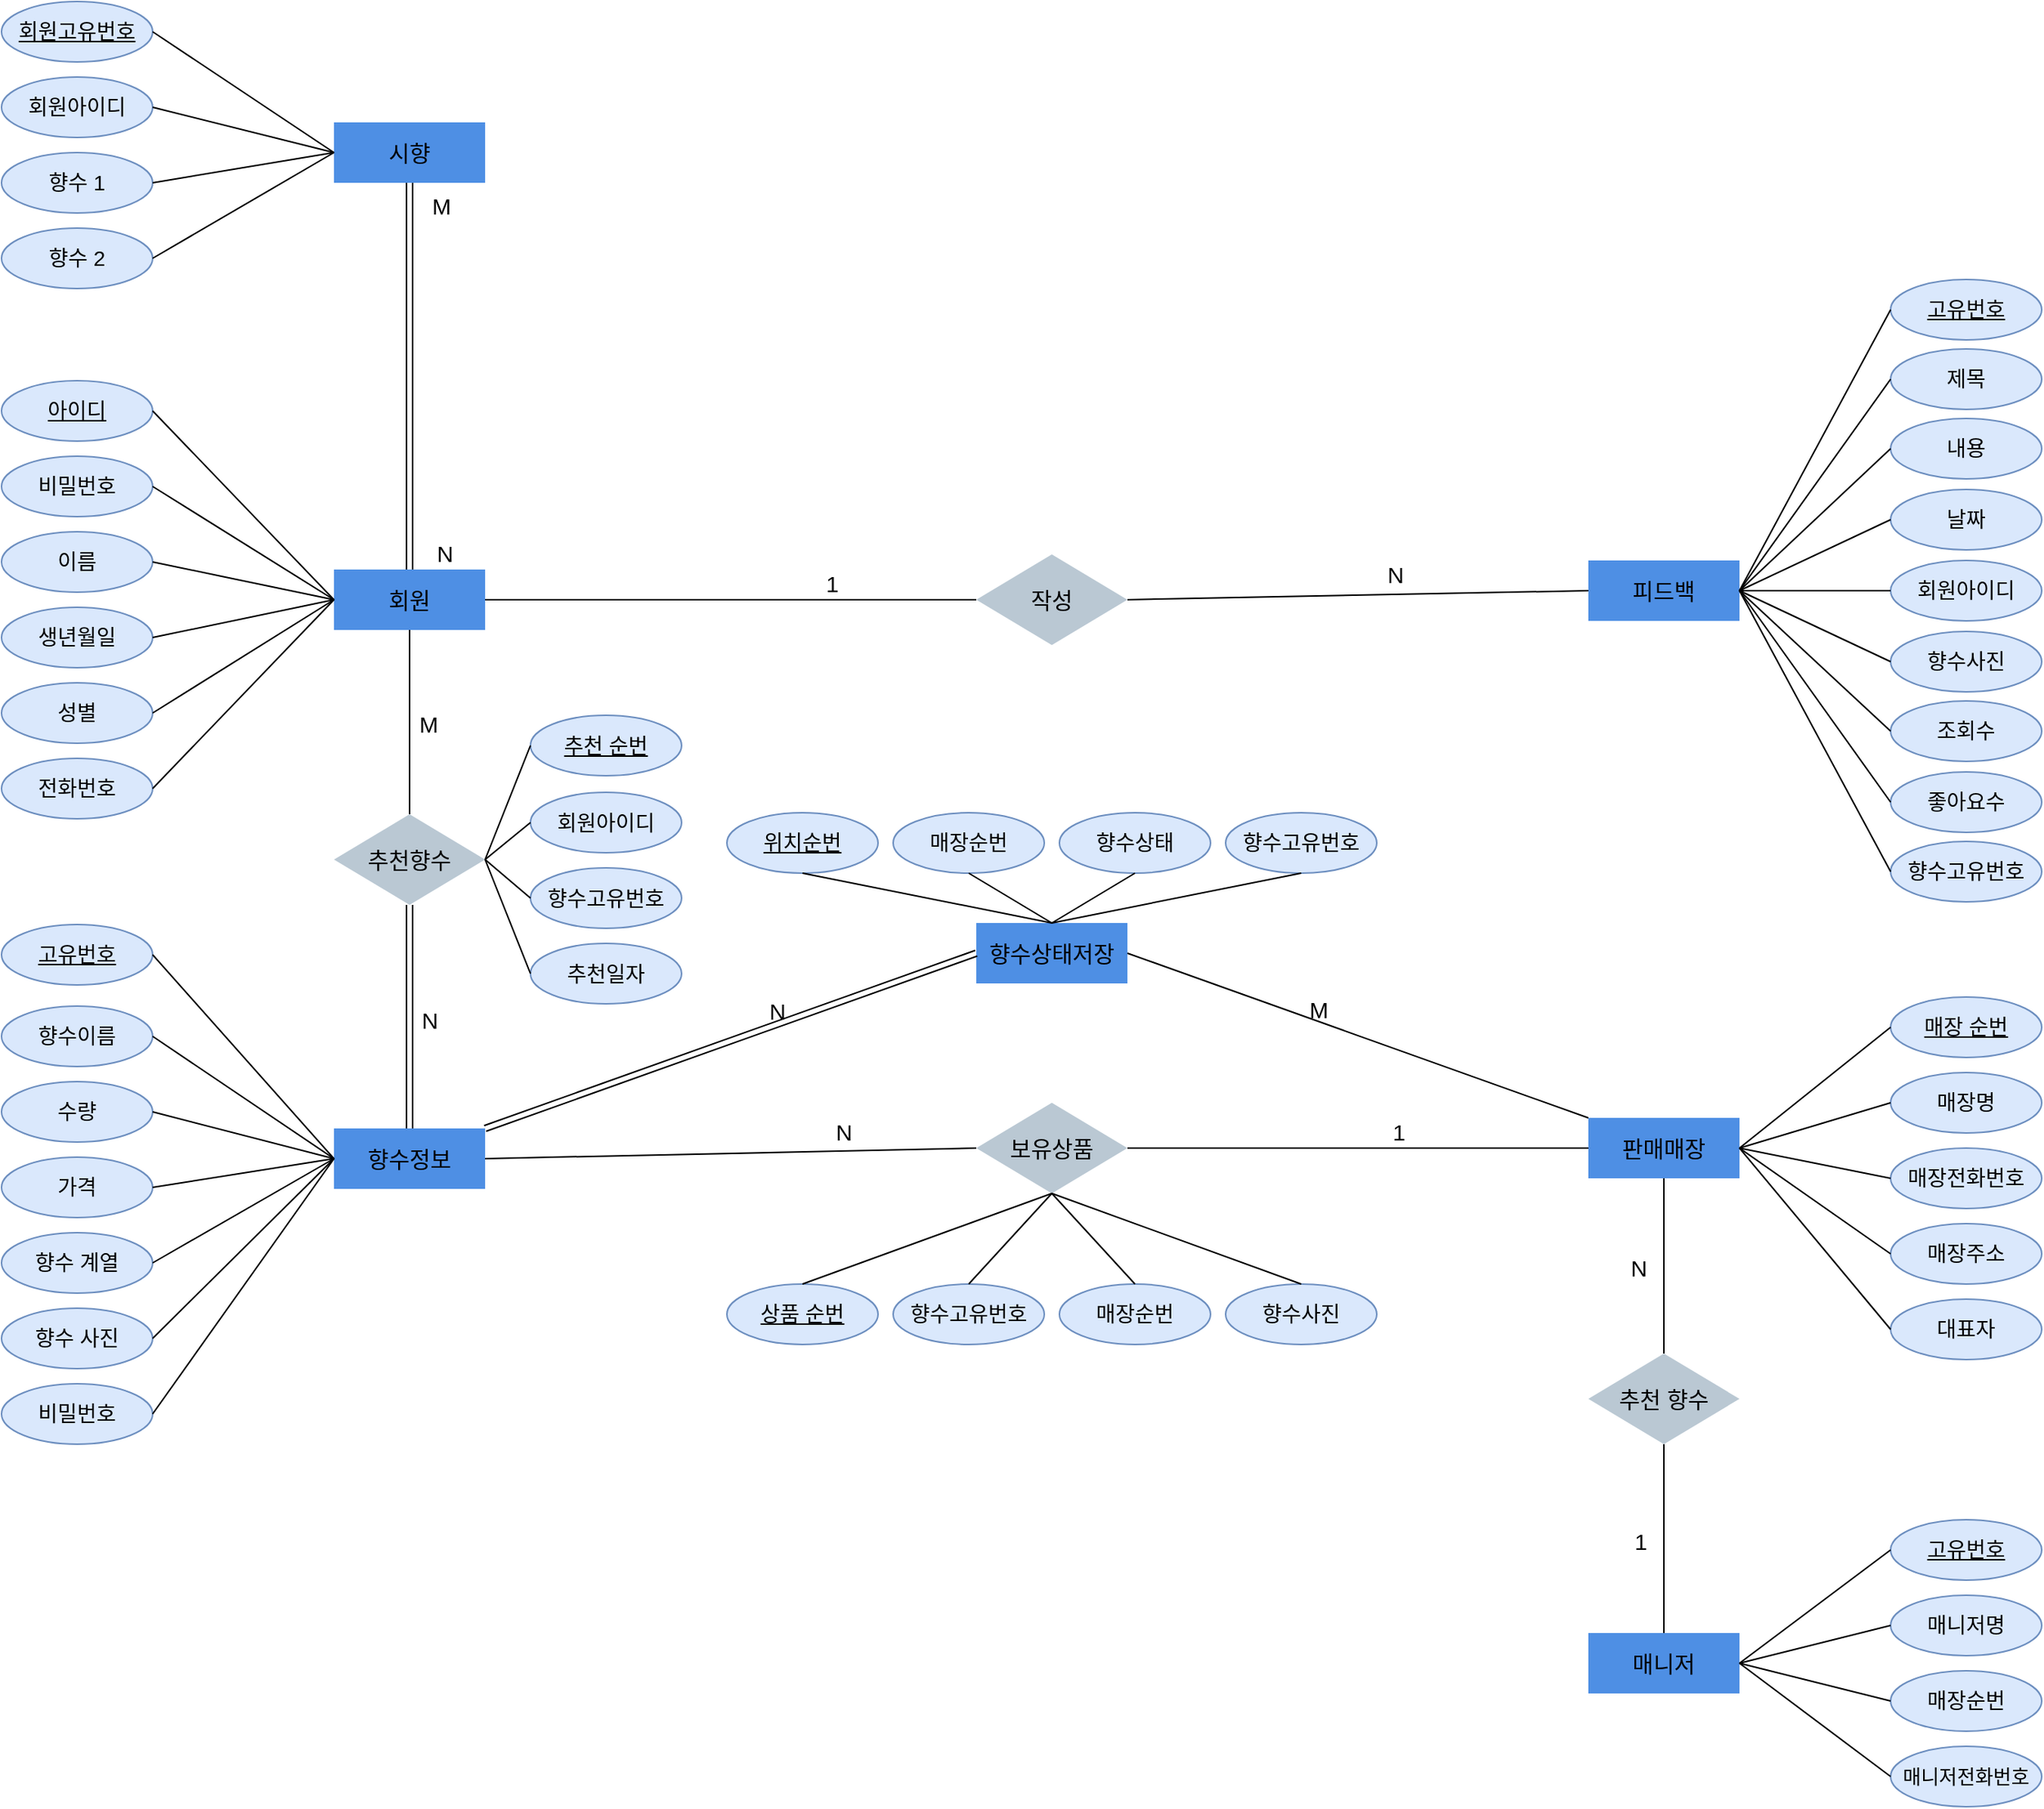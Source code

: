 <mxfile version="21.6.6" type="github">
  <diagram name="페이지-1" id="irY8QsZj3-x4BCbuFpfG">
    <mxGraphModel dx="1750" dy="890" grid="1" gridSize="10" guides="1" tooltips="1" connect="1" arrows="1" fold="1" page="1" pageScale="1" pageWidth="4681" pageHeight="3300" math="0" shadow="0">
      <root>
        <mxCell id="0" />
        <mxCell id="1" parent="0" />
        <mxCell id="p8-Uz5ln503tdnN1WDIG-1" value="아이디" style="ellipse;whiteSpace=wrap;html=1;fillColor=#dae8fc;strokeColor=#6c8ebf;fontSize=14;fontStyle=4" vertex="1" parent="1">
          <mxGeometry x="1020" y="561" width="100" height="40" as="geometry" />
        </mxCell>
        <mxCell id="p8-Uz5ln503tdnN1WDIG-2" value="작성" style="rhombus;whiteSpace=wrap;html=1;fillColor=#bac8d3;strokeColor=none;fontSize=15;" vertex="1" parent="1">
          <mxGeometry x="1665" y="676" width="100" height="60" as="geometry" />
        </mxCell>
        <mxCell id="p8-Uz5ln503tdnN1WDIG-3" value="회원" style="rounded=0;whiteSpace=wrap;html=1;fillColor=#4e8fe4;strokeColor=none;fontSize=15;" vertex="1" parent="1">
          <mxGeometry x="1240" y="686" width="100" height="40" as="geometry" />
        </mxCell>
        <mxCell id="p8-Uz5ln503tdnN1WDIG-5" value="피드백" style="rounded=0;whiteSpace=wrap;html=1;fillColor=#4e8fe4;strokeColor=none;fontSize=15;" vertex="1" parent="1">
          <mxGeometry x="2070" y="680" width="100" height="40" as="geometry" />
        </mxCell>
        <mxCell id="p8-Uz5ln503tdnN1WDIG-6" value="추천 향수" style="rhombus;whiteSpace=wrap;html=1;fillColor=#bac8d3;strokeColor=none;fontSize=15;" vertex="1" parent="1">
          <mxGeometry x="2070" y="1205" width="100" height="60" as="geometry" />
        </mxCell>
        <mxCell id="p8-Uz5ln503tdnN1WDIG-8" value="비밀번호" style="ellipse;whiteSpace=wrap;html=1;fillColor=#dae8fc;strokeColor=#6c8ebf;fontSize=14;" vertex="1" parent="1">
          <mxGeometry x="1020" y="611" width="100" height="40" as="geometry" />
        </mxCell>
        <mxCell id="p8-Uz5ln503tdnN1WDIG-9" value="이름" style="ellipse;whiteSpace=wrap;html=1;fillColor=#dae8fc;strokeColor=#6c8ebf;fontSize=14;" vertex="1" parent="1">
          <mxGeometry x="1020" y="661" width="100" height="40" as="geometry" />
        </mxCell>
        <mxCell id="p8-Uz5ln503tdnN1WDIG-10" value="생년월일" style="ellipse;whiteSpace=wrap;html=1;fillColor=#dae8fc;strokeColor=#6c8ebf;fontSize=14;" vertex="1" parent="1">
          <mxGeometry x="1020" y="711" width="100" height="40" as="geometry" />
        </mxCell>
        <mxCell id="p8-Uz5ln503tdnN1WDIG-11" value="성별" style="ellipse;whiteSpace=wrap;html=1;fillColor=#dae8fc;strokeColor=#6c8ebf;fontSize=14;" vertex="1" parent="1">
          <mxGeometry x="1020" y="761" width="100" height="40" as="geometry" />
        </mxCell>
        <mxCell id="p8-Uz5ln503tdnN1WDIG-12" value="전화번호" style="ellipse;whiteSpace=wrap;html=1;fillColor=#dae8fc;strokeColor=#6c8ebf;fontSize=14;" vertex="1" parent="1">
          <mxGeometry x="1020" y="811" width="100" height="40" as="geometry" />
        </mxCell>
        <mxCell id="p8-Uz5ln503tdnN1WDIG-13" value="" style="endArrow=none;html=1;rounded=0;entryX=1;entryY=0.5;entryDx=0;entryDy=0;exitX=0;exitY=0.5;exitDx=0;exitDy=0;" edge="1" parent="1" source="p8-Uz5ln503tdnN1WDIG-3" target="p8-Uz5ln503tdnN1WDIG-1">
          <mxGeometry width="50" height="50" relative="1" as="geometry">
            <mxPoint x="1310" y="776" as="sourcePoint" />
            <mxPoint x="1360" y="726" as="targetPoint" />
          </mxGeometry>
        </mxCell>
        <mxCell id="p8-Uz5ln503tdnN1WDIG-14" value="" style="endArrow=none;html=1;rounded=0;entryX=1;entryY=0.5;entryDx=0;entryDy=0;exitX=0;exitY=0.5;exitDx=0;exitDy=0;" edge="1" parent="1" source="p8-Uz5ln503tdnN1WDIG-3" target="p8-Uz5ln503tdnN1WDIG-8">
          <mxGeometry width="50" height="50" relative="1" as="geometry">
            <mxPoint x="1220" y="716" as="sourcePoint" />
            <mxPoint x="1140" y="636" as="targetPoint" />
          </mxGeometry>
        </mxCell>
        <mxCell id="p8-Uz5ln503tdnN1WDIG-15" value="" style="endArrow=none;html=1;rounded=0;entryX=1;entryY=0.5;entryDx=0;entryDy=0;exitX=0;exitY=0.5;exitDx=0;exitDy=0;" edge="1" parent="1" source="p8-Uz5ln503tdnN1WDIG-3" target="p8-Uz5ln503tdnN1WDIG-9">
          <mxGeometry width="50" height="50" relative="1" as="geometry">
            <mxPoint x="1260" y="726" as="sourcePoint" />
            <mxPoint x="1150" y="646" as="targetPoint" />
          </mxGeometry>
        </mxCell>
        <mxCell id="p8-Uz5ln503tdnN1WDIG-16" value="" style="endArrow=none;html=1;rounded=0;entryX=1;entryY=0.5;entryDx=0;entryDy=0;exitX=0;exitY=0.5;exitDx=0;exitDy=0;" edge="1" parent="1" source="p8-Uz5ln503tdnN1WDIG-3" target="p8-Uz5ln503tdnN1WDIG-10">
          <mxGeometry width="50" height="50" relative="1" as="geometry">
            <mxPoint x="1270" y="736" as="sourcePoint" />
            <mxPoint x="1160" y="656" as="targetPoint" />
          </mxGeometry>
        </mxCell>
        <mxCell id="p8-Uz5ln503tdnN1WDIG-17" value="" style="endArrow=none;html=1;rounded=0;entryX=1;entryY=0.5;entryDx=0;entryDy=0;exitX=0;exitY=0.5;exitDx=0;exitDy=0;" edge="1" parent="1" source="p8-Uz5ln503tdnN1WDIG-3" target="p8-Uz5ln503tdnN1WDIG-11">
          <mxGeometry width="50" height="50" relative="1" as="geometry">
            <mxPoint x="1280" y="746" as="sourcePoint" />
            <mxPoint x="1170" y="666" as="targetPoint" />
          </mxGeometry>
        </mxCell>
        <mxCell id="p8-Uz5ln503tdnN1WDIG-18" value="" style="endArrow=none;html=1;rounded=0;entryX=1;entryY=0.5;entryDx=0;entryDy=0;exitX=0;exitY=0.5;exitDx=0;exitDy=0;" edge="1" parent="1" source="p8-Uz5ln503tdnN1WDIG-3" target="p8-Uz5ln503tdnN1WDIG-12">
          <mxGeometry width="50" height="50" relative="1" as="geometry">
            <mxPoint x="1290" y="756" as="sourcePoint" />
            <mxPoint x="1180" y="676" as="targetPoint" />
          </mxGeometry>
        </mxCell>
        <mxCell id="p8-Uz5ln503tdnN1WDIG-19" value="고유번호" style="ellipse;whiteSpace=wrap;html=1;fillColor=#dae8fc;strokeColor=#6c8ebf;fontSize=14;fontStyle=4" vertex="1" parent="1">
          <mxGeometry x="2270" y="494" width="100" height="40" as="geometry" />
        </mxCell>
        <mxCell id="p8-Uz5ln503tdnN1WDIG-20" value="제목" style="ellipse;whiteSpace=wrap;html=1;fillColor=#dae8fc;strokeColor=#6c8ebf;fontSize=14;" vertex="1" parent="1">
          <mxGeometry x="2270" y="540" width="100" height="40" as="geometry" />
        </mxCell>
        <mxCell id="p8-Uz5ln503tdnN1WDIG-22" value="내용" style="ellipse;whiteSpace=wrap;html=1;fillColor=#dae8fc;strokeColor=#6c8ebf;fontSize=14;" vertex="1" parent="1">
          <mxGeometry x="2270" y="586" width="100" height="40" as="geometry" />
        </mxCell>
        <mxCell id="p8-Uz5ln503tdnN1WDIG-23" value="날짜" style="ellipse;whiteSpace=wrap;html=1;fillColor=#dae8fc;strokeColor=#6c8ebf;fontSize=14;" vertex="1" parent="1">
          <mxGeometry x="2270" y="633" width="100" height="40" as="geometry" />
        </mxCell>
        <mxCell id="p8-Uz5ln503tdnN1WDIG-24" value="회원아이디" style="ellipse;whiteSpace=wrap;html=1;fillColor=#dae8fc;strokeColor=#6c8ebf;fontSize=14;" vertex="1" parent="1">
          <mxGeometry x="2270" y="680" width="100" height="40" as="geometry" />
        </mxCell>
        <mxCell id="p8-Uz5ln503tdnN1WDIG-25" value="향수사진" style="ellipse;whiteSpace=wrap;html=1;fillColor=#dae8fc;strokeColor=#6c8ebf;fontSize=14;" vertex="1" parent="1">
          <mxGeometry x="2270" y="727" width="100" height="40" as="geometry" />
        </mxCell>
        <mxCell id="p8-Uz5ln503tdnN1WDIG-26" value="조회수" style="ellipse;whiteSpace=wrap;html=1;fillColor=#dae8fc;strokeColor=#6c8ebf;fontSize=14;" vertex="1" parent="1">
          <mxGeometry x="2270" y="773" width="100" height="40" as="geometry" />
        </mxCell>
        <mxCell id="p8-Uz5ln503tdnN1WDIG-27" value="좋아요수" style="ellipse;whiteSpace=wrap;html=1;fillColor=#dae8fc;strokeColor=#6c8ebf;fontSize=14;" vertex="1" parent="1">
          <mxGeometry x="2270" y="820" width="100" height="40" as="geometry" />
        </mxCell>
        <mxCell id="p8-Uz5ln503tdnN1WDIG-28" value="향수고유번호" style="ellipse;whiteSpace=wrap;html=1;fillColor=#dae8fc;strokeColor=#6c8ebf;fontSize=14;" vertex="1" parent="1">
          <mxGeometry x="2270" y="866" width="100" height="40" as="geometry" />
        </mxCell>
        <mxCell id="p8-Uz5ln503tdnN1WDIG-29" value="" style="endArrow=none;html=1;rounded=0;entryX=0;entryY=0.5;entryDx=0;entryDy=0;exitX=1;exitY=0.5;exitDx=0;exitDy=0;" edge="1" parent="1" source="p8-Uz5ln503tdnN1WDIG-5" target="p8-Uz5ln503tdnN1WDIG-19">
          <mxGeometry width="50" height="50" relative="1" as="geometry">
            <mxPoint x="2170" y="611" as="sourcePoint" />
            <mxPoint x="2220" y="561" as="targetPoint" />
          </mxGeometry>
        </mxCell>
        <mxCell id="p8-Uz5ln503tdnN1WDIG-30" value="" style="endArrow=none;html=1;rounded=0;entryX=0;entryY=0.5;entryDx=0;entryDy=0;exitX=1;exitY=0.5;exitDx=0;exitDy=0;" edge="1" parent="1" source="p8-Uz5ln503tdnN1WDIG-5" target="p8-Uz5ln503tdnN1WDIG-20">
          <mxGeometry width="50" height="50" relative="1" as="geometry">
            <mxPoint x="2180" y="710" as="sourcePoint" />
            <mxPoint x="2280" y="549" as="targetPoint" />
          </mxGeometry>
        </mxCell>
        <mxCell id="p8-Uz5ln503tdnN1WDIG-31" value="" style="endArrow=none;html=1;rounded=0;entryX=0;entryY=0.5;entryDx=0;entryDy=0;exitX=1;exitY=0.5;exitDx=0;exitDy=0;" edge="1" parent="1" source="p8-Uz5ln503tdnN1WDIG-5" target="p8-Uz5ln503tdnN1WDIG-22">
          <mxGeometry width="50" height="50" relative="1" as="geometry">
            <mxPoint x="2190" y="720" as="sourcePoint" />
            <mxPoint x="2290" y="559" as="targetPoint" />
          </mxGeometry>
        </mxCell>
        <mxCell id="p8-Uz5ln503tdnN1WDIG-32" value="" style="endArrow=none;html=1;rounded=0;entryX=0;entryY=0.5;entryDx=0;entryDy=0;exitX=1;exitY=0.5;exitDx=0;exitDy=0;" edge="1" parent="1" source="p8-Uz5ln503tdnN1WDIG-5" target="p8-Uz5ln503tdnN1WDIG-23">
          <mxGeometry width="50" height="50" relative="1" as="geometry">
            <mxPoint x="2200" y="730" as="sourcePoint" />
            <mxPoint x="2300" y="569" as="targetPoint" />
          </mxGeometry>
        </mxCell>
        <mxCell id="p8-Uz5ln503tdnN1WDIG-33" value="" style="endArrow=none;html=1;rounded=0;entryX=0;entryY=0.5;entryDx=0;entryDy=0;exitX=1;exitY=0.5;exitDx=0;exitDy=0;" edge="1" parent="1" source="p8-Uz5ln503tdnN1WDIG-5" target="p8-Uz5ln503tdnN1WDIG-24">
          <mxGeometry width="50" height="50" relative="1" as="geometry">
            <mxPoint x="2190" y="740" as="sourcePoint" />
            <mxPoint x="2310" y="579" as="targetPoint" />
          </mxGeometry>
        </mxCell>
        <mxCell id="p8-Uz5ln503tdnN1WDIG-34" value="" style="endArrow=none;html=1;rounded=0;entryX=0;entryY=0.5;entryDx=0;entryDy=0;exitX=1;exitY=0.5;exitDx=0;exitDy=0;" edge="1" parent="1" source="p8-Uz5ln503tdnN1WDIG-5" target="p8-Uz5ln503tdnN1WDIG-25">
          <mxGeometry width="50" height="50" relative="1" as="geometry">
            <mxPoint x="2180" y="710" as="sourcePoint" />
            <mxPoint x="2280" y="735" as="targetPoint" />
          </mxGeometry>
        </mxCell>
        <mxCell id="p8-Uz5ln503tdnN1WDIG-35" value="" style="endArrow=none;html=1;rounded=0;entryX=0;entryY=0.5;entryDx=0;entryDy=0;exitX=1;exitY=0.5;exitDx=0;exitDy=0;" edge="1" parent="1" source="p8-Uz5ln503tdnN1WDIG-5" target="p8-Uz5ln503tdnN1WDIG-26">
          <mxGeometry width="50" height="50" relative="1" as="geometry">
            <mxPoint x="2190" y="720" as="sourcePoint" />
            <mxPoint x="2290" y="745" as="targetPoint" />
          </mxGeometry>
        </mxCell>
        <mxCell id="p8-Uz5ln503tdnN1WDIG-36" value="" style="endArrow=none;html=1;rounded=0;entryX=0;entryY=0.5;entryDx=0;entryDy=0;exitX=1;exitY=0.5;exitDx=0;exitDy=0;" edge="1" parent="1" source="p8-Uz5ln503tdnN1WDIG-5" target="p8-Uz5ln503tdnN1WDIG-27">
          <mxGeometry width="50" height="50" relative="1" as="geometry">
            <mxPoint x="2180" y="810" as="sourcePoint" />
            <mxPoint x="2300" y="755" as="targetPoint" />
          </mxGeometry>
        </mxCell>
        <mxCell id="p8-Uz5ln503tdnN1WDIG-37" value="" style="endArrow=none;html=1;rounded=0;entryX=0;entryY=0.5;entryDx=0;entryDy=0;exitX=1;exitY=0.5;exitDx=0;exitDy=0;" edge="1" parent="1" source="p8-Uz5ln503tdnN1WDIG-5" target="p8-Uz5ln503tdnN1WDIG-28">
          <mxGeometry width="50" height="50" relative="1" as="geometry">
            <mxPoint x="2160" y="780" as="sourcePoint" />
            <mxPoint x="2310" y="765" as="targetPoint" />
          </mxGeometry>
        </mxCell>
        <mxCell id="p8-Uz5ln503tdnN1WDIG-38" value="판매매장" style="rounded=0;whiteSpace=wrap;html=1;fillColor=#4e8fe4;strokeColor=none;fontSize=15;" vertex="1" parent="1">
          <mxGeometry x="2070" y="1049" width="100" height="40" as="geometry" />
        </mxCell>
        <mxCell id="p8-Uz5ln503tdnN1WDIG-39" value="매장명" style="ellipse;whiteSpace=wrap;html=1;fillColor=#dae8fc;strokeColor=#6c8ebf;fontSize=14;" vertex="1" parent="1">
          <mxGeometry x="2270" y="1019" width="100" height="40" as="geometry" />
        </mxCell>
        <mxCell id="p8-Uz5ln503tdnN1WDIG-40" value="매장 순번" style="ellipse;whiteSpace=wrap;html=1;fillColor=#dae8fc;strokeColor=#6c8ebf;fontSize=14;fontStyle=4" vertex="1" parent="1">
          <mxGeometry x="2270" y="969" width="100" height="40" as="geometry" />
        </mxCell>
        <mxCell id="p8-Uz5ln503tdnN1WDIG-41" value="매장전화번호" style="ellipse;whiteSpace=wrap;html=1;fillColor=#dae8fc;strokeColor=#6c8ebf;fontSize=14;" vertex="1" parent="1">
          <mxGeometry x="2270" y="1069" width="100" height="40" as="geometry" />
        </mxCell>
        <mxCell id="p8-Uz5ln503tdnN1WDIG-42" value="매장주소" style="ellipse;whiteSpace=wrap;html=1;fillColor=#dae8fc;strokeColor=#6c8ebf;fontSize=14;" vertex="1" parent="1">
          <mxGeometry x="2270" y="1119" width="100" height="40" as="geometry" />
        </mxCell>
        <mxCell id="p8-Uz5ln503tdnN1WDIG-43" value="대표자" style="ellipse;whiteSpace=wrap;html=1;fillColor=#dae8fc;strokeColor=#6c8ebf;fontSize=14;" vertex="1" parent="1">
          <mxGeometry x="2270" y="1169" width="100" height="40" as="geometry" />
        </mxCell>
        <mxCell id="p8-Uz5ln503tdnN1WDIG-44" value="시향" style="rounded=0;whiteSpace=wrap;html=1;fillColor=#4e8fe4;strokeColor=none;fontSize=15;" vertex="1" parent="1">
          <mxGeometry x="1240" y="390" width="100" height="40" as="geometry" />
        </mxCell>
        <mxCell id="p8-Uz5ln503tdnN1WDIG-45" value="회원고유번호" style="ellipse;whiteSpace=wrap;html=1;fillColor=#dae8fc;strokeColor=#6c8ebf;fontSize=14;fontStyle=4" vertex="1" parent="1">
          <mxGeometry x="1020" y="310" width="100" height="40" as="geometry" />
        </mxCell>
        <mxCell id="p8-Uz5ln503tdnN1WDIG-46" value="회원아이디" style="ellipse;whiteSpace=wrap;html=1;fillColor=#dae8fc;strokeColor=#6c8ebf;fontSize=14;" vertex="1" parent="1">
          <mxGeometry x="1020" y="360" width="100" height="40" as="geometry" />
        </mxCell>
        <mxCell id="p8-Uz5ln503tdnN1WDIG-47" value="향수 2" style="ellipse;whiteSpace=wrap;html=1;fillColor=#dae8fc;strokeColor=#6c8ebf;fontSize=14;" vertex="1" parent="1">
          <mxGeometry x="1020" y="460" width="100" height="40" as="geometry" />
        </mxCell>
        <mxCell id="p8-Uz5ln503tdnN1WDIG-48" value="향수 1" style="ellipse;whiteSpace=wrap;html=1;fillColor=#dae8fc;strokeColor=#6c8ebf;fontSize=14;" vertex="1" parent="1">
          <mxGeometry x="1020" y="410" width="100" height="40" as="geometry" />
        </mxCell>
        <mxCell id="p8-Uz5ln503tdnN1WDIG-49" value="" style="endArrow=none;html=1;rounded=0;entryX=1;entryY=0.5;entryDx=0;entryDy=0;exitX=0;exitY=0.5;exitDx=0;exitDy=0;" edge="1" parent="1" source="p8-Uz5ln503tdnN1WDIG-44" target="p8-Uz5ln503tdnN1WDIG-45">
          <mxGeometry width="50" height="50" relative="1" as="geometry">
            <mxPoint x="1410" y="550" as="sourcePoint" />
            <mxPoint x="1460" y="500" as="targetPoint" />
          </mxGeometry>
        </mxCell>
        <mxCell id="p8-Uz5ln503tdnN1WDIG-50" value="" style="endArrow=none;html=1;rounded=0;entryX=1;entryY=0.5;entryDx=0;entryDy=0;exitX=0;exitY=0.5;exitDx=0;exitDy=0;" edge="1" parent="1" source="p8-Uz5ln503tdnN1WDIG-44" target="p8-Uz5ln503tdnN1WDIG-46">
          <mxGeometry width="50" height="50" relative="1" as="geometry">
            <mxPoint x="1250" y="420" as="sourcePoint" />
            <mxPoint x="1130" y="330" as="targetPoint" />
          </mxGeometry>
        </mxCell>
        <mxCell id="p8-Uz5ln503tdnN1WDIG-51" value="" style="endArrow=none;html=1;rounded=0;entryX=1;entryY=0.5;entryDx=0;entryDy=0;exitX=0;exitY=0.5;exitDx=0;exitDy=0;" edge="1" parent="1" source="p8-Uz5ln503tdnN1WDIG-44" target="p8-Uz5ln503tdnN1WDIG-48">
          <mxGeometry width="50" height="50" relative="1" as="geometry">
            <mxPoint x="1260" y="430" as="sourcePoint" />
            <mxPoint x="1140" y="340" as="targetPoint" />
          </mxGeometry>
        </mxCell>
        <mxCell id="p8-Uz5ln503tdnN1WDIG-52" value="" style="endArrow=none;html=1;rounded=0;exitX=0;exitY=0.5;exitDx=0;exitDy=0;entryX=1;entryY=0.5;entryDx=0;entryDy=0;" edge="1" parent="1" source="p8-Uz5ln503tdnN1WDIG-44" target="p8-Uz5ln503tdnN1WDIG-47">
          <mxGeometry width="50" height="50" relative="1" as="geometry">
            <mxPoint x="1270" y="440" as="sourcePoint" />
            <mxPoint x="1150" y="470" as="targetPoint" />
          </mxGeometry>
        </mxCell>
        <mxCell id="p8-Uz5ln503tdnN1WDIG-53" value="매니저" style="rounded=0;whiteSpace=wrap;html=1;fillColor=#4e8fe4;strokeColor=none;fontSize=15;" vertex="1" parent="1">
          <mxGeometry x="2070" y="1390" width="100" height="40" as="geometry" />
        </mxCell>
        <mxCell id="p8-Uz5ln503tdnN1WDIG-55" value="고유번호" style="ellipse;whiteSpace=wrap;html=1;fillColor=#dae8fc;strokeColor=#6c8ebf;fontSize=14;fontStyle=4" vertex="1" parent="1">
          <mxGeometry x="2270" y="1315" width="100" height="40" as="geometry" />
        </mxCell>
        <mxCell id="p8-Uz5ln503tdnN1WDIG-56" value="매니저명" style="ellipse;whiteSpace=wrap;html=1;fillColor=#dae8fc;strokeColor=#6c8ebf;fontSize=14;" vertex="1" parent="1">
          <mxGeometry x="2270" y="1365" width="100" height="40" as="geometry" />
        </mxCell>
        <mxCell id="p8-Uz5ln503tdnN1WDIG-57" value="" style="endArrow=none;html=1;rounded=0;entryX=0;entryY=0.5;entryDx=0;entryDy=0;exitX=1;exitY=0.5;exitDx=0;exitDy=0;" edge="1" parent="1" source="p8-Uz5ln503tdnN1WDIG-38" target="p8-Uz5ln503tdnN1WDIG-40">
          <mxGeometry width="50" height="50" relative="1" as="geometry">
            <mxPoint x="2130" y="922" as="sourcePoint" />
            <mxPoint x="2230" y="969" as="targetPoint" />
          </mxGeometry>
        </mxCell>
        <mxCell id="p8-Uz5ln503tdnN1WDIG-58" value="" style="endArrow=none;html=1;rounded=0;entryX=0;entryY=0.5;entryDx=0;entryDy=0;exitX=1;exitY=0.5;exitDx=0;exitDy=0;" edge="1" parent="1" source="p8-Uz5ln503tdnN1WDIG-38" target="p8-Uz5ln503tdnN1WDIG-39">
          <mxGeometry width="50" height="50" relative="1" as="geometry">
            <mxPoint x="2180" y="1059" as="sourcePoint" />
            <mxPoint x="2280" y="999" as="targetPoint" />
          </mxGeometry>
        </mxCell>
        <mxCell id="p8-Uz5ln503tdnN1WDIG-59" value="" style="endArrow=none;html=1;rounded=0;entryX=0;entryY=0.5;entryDx=0;entryDy=0;exitX=1;exitY=0.5;exitDx=0;exitDy=0;" edge="1" parent="1" source="p8-Uz5ln503tdnN1WDIG-38" target="p8-Uz5ln503tdnN1WDIG-41">
          <mxGeometry width="50" height="50" relative="1" as="geometry">
            <mxPoint x="2190" y="1069" as="sourcePoint" />
            <mxPoint x="2290" y="1009" as="targetPoint" />
          </mxGeometry>
        </mxCell>
        <mxCell id="p8-Uz5ln503tdnN1WDIG-60" value="" style="endArrow=none;html=1;rounded=0;entryX=0;entryY=0.5;entryDx=0;entryDy=0;exitX=1;exitY=0.5;exitDx=0;exitDy=0;" edge="1" parent="1" source="p8-Uz5ln503tdnN1WDIG-38" target="p8-Uz5ln503tdnN1WDIG-42">
          <mxGeometry width="50" height="50" relative="1" as="geometry">
            <mxPoint x="2200" y="1079" as="sourcePoint" />
            <mxPoint x="2300" y="1019" as="targetPoint" />
          </mxGeometry>
        </mxCell>
        <mxCell id="p8-Uz5ln503tdnN1WDIG-61" value="" style="endArrow=none;html=1;rounded=0;entryX=0;entryY=0.5;entryDx=0;entryDy=0;exitX=1;exitY=0.5;exitDx=0;exitDy=0;" edge="1" parent="1" source="p8-Uz5ln503tdnN1WDIG-38" target="p8-Uz5ln503tdnN1WDIG-43">
          <mxGeometry width="50" height="50" relative="1" as="geometry">
            <mxPoint x="2170" y="1099" as="sourcePoint" />
            <mxPoint x="2310" y="1029" as="targetPoint" />
          </mxGeometry>
        </mxCell>
        <mxCell id="p8-Uz5ln503tdnN1WDIG-62" value="매장순번" style="ellipse;whiteSpace=wrap;html=1;fillColor=#dae8fc;strokeColor=#6c8ebf;fontSize=14;" vertex="1" parent="1">
          <mxGeometry x="2270" y="1415" width="100" height="40" as="geometry" />
        </mxCell>
        <mxCell id="p8-Uz5ln503tdnN1WDIG-63" value="매니저전화번호" style="ellipse;whiteSpace=wrap;html=1;fillColor=#dae8fc;strokeColor=#6c8ebf;fontSize=13;" vertex="1" parent="1">
          <mxGeometry x="2270" y="1465" width="100" height="40" as="geometry" />
        </mxCell>
        <mxCell id="p8-Uz5ln503tdnN1WDIG-65" value="" style="endArrow=none;html=1;rounded=0;entryX=0;entryY=0.5;entryDx=0;entryDy=0;exitX=1;exitY=0.5;exitDx=0;exitDy=0;" edge="1" parent="1" source="p8-Uz5ln503tdnN1WDIG-53" target="p8-Uz5ln503tdnN1WDIG-63">
          <mxGeometry width="50" height="50" relative="1" as="geometry">
            <mxPoint x="2150" y="1310" as="sourcePoint" />
            <mxPoint x="2250" y="1430" as="targetPoint" />
          </mxGeometry>
        </mxCell>
        <mxCell id="p8-Uz5ln503tdnN1WDIG-66" value="" style="endArrow=none;html=1;rounded=0;entryX=0;entryY=0.5;entryDx=0;entryDy=0;exitX=1;exitY=0.5;exitDx=0;exitDy=0;" edge="1" parent="1" source="p8-Uz5ln503tdnN1WDIG-53" target="p8-Uz5ln503tdnN1WDIG-62">
          <mxGeometry width="50" height="50" relative="1" as="geometry">
            <mxPoint x="2180" y="1420" as="sourcePoint" />
            <mxPoint x="2280" y="1450" as="targetPoint" />
          </mxGeometry>
        </mxCell>
        <mxCell id="p8-Uz5ln503tdnN1WDIG-67" value="" style="endArrow=none;html=1;rounded=0;entryX=0;entryY=0.5;entryDx=0;entryDy=0;exitX=1;exitY=0.5;exitDx=0;exitDy=0;" edge="1" parent="1" source="p8-Uz5ln503tdnN1WDIG-53" target="p8-Uz5ln503tdnN1WDIG-56">
          <mxGeometry width="50" height="50" relative="1" as="geometry">
            <mxPoint x="2190" y="1430" as="sourcePoint" />
            <mxPoint x="2290" y="1460" as="targetPoint" />
          </mxGeometry>
        </mxCell>
        <mxCell id="p8-Uz5ln503tdnN1WDIG-68" value="" style="endArrow=none;html=1;rounded=0;entryX=0;entryY=0.5;entryDx=0;entryDy=0;exitX=1;exitY=0.5;exitDx=0;exitDy=0;" edge="1" parent="1" source="p8-Uz5ln503tdnN1WDIG-53" target="p8-Uz5ln503tdnN1WDIG-55">
          <mxGeometry width="50" height="50" relative="1" as="geometry">
            <mxPoint x="2200" y="1440" as="sourcePoint" />
            <mxPoint x="2300" y="1470" as="targetPoint" />
          </mxGeometry>
        </mxCell>
        <mxCell id="p8-Uz5ln503tdnN1WDIG-79" value="향수정보" style="rounded=0;whiteSpace=wrap;html=1;fillColor=#4e8fe4;strokeColor=none;fontSize=15;" vertex="1" parent="1">
          <mxGeometry x="1240" y="1056" width="100" height="40" as="geometry" />
        </mxCell>
        <mxCell id="p8-Uz5ln503tdnN1WDIG-80" value="고유번호" style="ellipse;whiteSpace=wrap;html=1;fillColor=#dae8fc;strokeColor=#6c8ebf;fontSize=14;fontStyle=4" vertex="1" parent="1">
          <mxGeometry x="1020" y="921" width="100" height="40" as="geometry" />
        </mxCell>
        <mxCell id="p8-Uz5ln503tdnN1WDIG-81" value="향수이름" style="ellipse;whiteSpace=wrap;html=1;fillColor=#dae8fc;strokeColor=#6c8ebf;fontSize=14;" vertex="1" parent="1">
          <mxGeometry x="1020" y="975" width="100" height="40" as="geometry" />
        </mxCell>
        <mxCell id="p8-Uz5ln503tdnN1WDIG-82" value="수량" style="ellipse;whiteSpace=wrap;html=1;fillColor=#dae8fc;strokeColor=#6c8ebf;fontSize=14;" vertex="1" parent="1">
          <mxGeometry x="1020" y="1025" width="100" height="40" as="geometry" />
        </mxCell>
        <mxCell id="p8-Uz5ln503tdnN1WDIG-83" value="가격" style="ellipse;whiteSpace=wrap;html=1;fillColor=#dae8fc;strokeColor=#6c8ebf;fontSize=14;" vertex="1" parent="1">
          <mxGeometry x="1020" y="1075" width="100" height="40" as="geometry" />
        </mxCell>
        <mxCell id="p8-Uz5ln503tdnN1WDIG-84" value="향수 계열" style="ellipse;whiteSpace=wrap;html=1;fillColor=#dae8fc;strokeColor=#6c8ebf;fontSize=14;" vertex="1" parent="1">
          <mxGeometry x="1020" y="1125" width="100" height="40" as="geometry" />
        </mxCell>
        <mxCell id="p8-Uz5ln503tdnN1WDIG-85" value="향수 사진" style="ellipse;whiteSpace=wrap;html=1;fillColor=#dae8fc;strokeColor=#6c8ebf;fontSize=14;" vertex="1" parent="1">
          <mxGeometry x="1020" y="1175" width="100" height="40" as="geometry" />
        </mxCell>
        <mxCell id="p8-Uz5ln503tdnN1WDIG-86" value="비밀번호" style="ellipse;whiteSpace=wrap;html=1;fillColor=#dae8fc;strokeColor=#6c8ebf;fontSize=14;" vertex="1" parent="1">
          <mxGeometry x="1020" y="1225" width="100" height="40" as="geometry" />
        </mxCell>
        <mxCell id="p8-Uz5ln503tdnN1WDIG-87" value="" style="endArrow=none;html=1;rounded=0;entryX=1;entryY=0.5;entryDx=0;entryDy=0;exitX=0;exitY=0.5;exitDx=0;exitDy=0;" edge="1" parent="1" source="p8-Uz5ln503tdnN1WDIG-79" target="p8-Uz5ln503tdnN1WDIG-80">
          <mxGeometry width="50" height="50" relative="1" as="geometry">
            <mxPoint x="1250" y="716" as="sourcePoint" />
            <mxPoint x="1130" y="841" as="targetPoint" />
          </mxGeometry>
        </mxCell>
        <mxCell id="p8-Uz5ln503tdnN1WDIG-88" value="" style="endArrow=none;html=1;rounded=0;entryX=1;entryY=0.5;entryDx=0;entryDy=0;exitX=0;exitY=0.5;exitDx=0;exitDy=0;" edge="1" parent="1" source="p8-Uz5ln503tdnN1WDIG-79" target="p8-Uz5ln503tdnN1WDIG-81">
          <mxGeometry width="50" height="50" relative="1" as="geometry">
            <mxPoint x="1210" y="1046" as="sourcePoint" />
            <mxPoint x="1130" y="902" as="targetPoint" />
          </mxGeometry>
        </mxCell>
        <mxCell id="p8-Uz5ln503tdnN1WDIG-89" value="" style="endArrow=none;html=1;rounded=0;entryX=1;entryY=0.5;entryDx=0;entryDy=0;exitX=0;exitY=0.5;exitDx=0;exitDy=0;" edge="1" parent="1" source="p8-Uz5ln503tdnN1WDIG-79" target="p8-Uz5ln503tdnN1WDIG-82">
          <mxGeometry width="50" height="50" relative="1" as="geometry">
            <mxPoint x="1260" y="1066" as="sourcePoint" />
            <mxPoint x="1140" y="912" as="targetPoint" />
          </mxGeometry>
        </mxCell>
        <mxCell id="p8-Uz5ln503tdnN1WDIG-90" value="" style="endArrow=none;html=1;rounded=0;entryX=1;entryY=0.5;entryDx=0;entryDy=0;exitX=0;exitY=0.5;exitDx=0;exitDy=0;" edge="1" parent="1" source="p8-Uz5ln503tdnN1WDIG-79" target="p8-Uz5ln503tdnN1WDIG-83">
          <mxGeometry width="50" height="50" relative="1" as="geometry">
            <mxPoint x="1270" y="1076" as="sourcePoint" />
            <mxPoint x="1150" y="922" as="targetPoint" />
          </mxGeometry>
        </mxCell>
        <mxCell id="p8-Uz5ln503tdnN1WDIG-91" value="" style="endArrow=none;html=1;rounded=0;entryX=1;entryY=0.5;entryDx=0;entryDy=0;exitX=0;exitY=0.5;exitDx=0;exitDy=0;" edge="1" parent="1" source="p8-Uz5ln503tdnN1WDIG-79" target="p8-Uz5ln503tdnN1WDIG-84">
          <mxGeometry width="50" height="50" relative="1" as="geometry">
            <mxPoint x="1280" y="1086" as="sourcePoint" />
            <mxPoint x="1160" y="932" as="targetPoint" />
          </mxGeometry>
        </mxCell>
        <mxCell id="p8-Uz5ln503tdnN1WDIG-92" value="" style="endArrow=none;html=1;rounded=0;exitX=0;exitY=0.5;exitDx=0;exitDy=0;entryX=1;entryY=0.5;entryDx=0;entryDy=0;" edge="1" parent="1" source="p8-Uz5ln503tdnN1WDIG-79" target="p8-Uz5ln503tdnN1WDIG-85">
          <mxGeometry width="50" height="50" relative="1" as="geometry">
            <mxPoint x="1290" y="1096" as="sourcePoint" />
            <mxPoint x="1170" y="1146" as="targetPoint" />
          </mxGeometry>
        </mxCell>
        <mxCell id="p8-Uz5ln503tdnN1WDIG-93" value="" style="endArrow=none;html=1;rounded=0;entryX=1;entryY=0.5;entryDx=0;entryDy=0;exitX=0;exitY=0.5;exitDx=0;exitDy=0;" edge="1" parent="1" source="p8-Uz5ln503tdnN1WDIG-79" target="p8-Uz5ln503tdnN1WDIG-86">
          <mxGeometry width="50" height="50" relative="1" as="geometry">
            <mxPoint x="1300" y="1106" as="sourcePoint" />
            <mxPoint x="1180" y="952" as="targetPoint" />
          </mxGeometry>
        </mxCell>
        <mxCell id="p8-Uz5ln503tdnN1WDIG-94" value="향수상태저장" style="rounded=0;whiteSpace=wrap;html=1;fillColor=#4e8fe4;strokeColor=none;fontSize=15;" vertex="1" parent="1">
          <mxGeometry x="1665" y="920" width="100" height="40" as="geometry" />
        </mxCell>
        <mxCell id="p8-Uz5ln503tdnN1WDIG-95" value="추천향수" style="rhombus;whiteSpace=wrap;html=1;fillColor=#bac8d3;strokeColor=none;fontSize=15;" vertex="1" parent="1">
          <mxGeometry x="1240" y="848" width="100" height="60" as="geometry" />
        </mxCell>
        <mxCell id="p8-Uz5ln503tdnN1WDIG-96" value="회원아이디" style="ellipse;whiteSpace=wrap;html=1;fillColor=#dae8fc;strokeColor=#6c8ebf;fontSize=14;" vertex="1" parent="1">
          <mxGeometry x="1370" y="833.5" width="100" height="40" as="geometry" />
        </mxCell>
        <mxCell id="p8-Uz5ln503tdnN1WDIG-97" value="추천 순번" style="ellipse;whiteSpace=wrap;html=1;fillColor=#dae8fc;strokeColor=#6c8ebf;fontSize=14;fontStyle=4" vertex="1" parent="1">
          <mxGeometry x="1370" y="782.5" width="100" height="40" as="geometry" />
        </mxCell>
        <mxCell id="p8-Uz5ln503tdnN1WDIG-98" value="향수고유번호" style="ellipse;whiteSpace=wrap;html=1;fillColor=#dae8fc;strokeColor=#6c8ebf;fontSize=14;" vertex="1" parent="1">
          <mxGeometry x="1370" y="883.5" width="100" height="40" as="geometry" />
        </mxCell>
        <mxCell id="p8-Uz5ln503tdnN1WDIG-99" value="추천일자" style="ellipse;whiteSpace=wrap;html=1;fillColor=#dae8fc;strokeColor=#6c8ebf;fontSize=14;" vertex="1" parent="1">
          <mxGeometry x="1370" y="933.5" width="100" height="40" as="geometry" />
        </mxCell>
        <mxCell id="p8-Uz5ln503tdnN1WDIG-100" value="" style="endArrow=none;html=1;rounded=0;entryX=1;entryY=0.5;entryDx=0;entryDy=0;exitX=0;exitY=0.5;exitDx=0;exitDy=0;" edge="1" parent="1" source="p8-Uz5ln503tdnN1WDIG-97" target="p8-Uz5ln503tdnN1WDIG-95">
          <mxGeometry width="50" height="50" relative="1" as="geometry">
            <mxPoint x="1580.0" y="801" as="sourcePoint" />
            <mxPoint x="1340" y="837" as="targetPoint" />
          </mxGeometry>
        </mxCell>
        <mxCell id="p8-Uz5ln503tdnN1WDIG-101" value="" style="endArrow=none;html=1;rounded=0;entryX=1;entryY=0.5;entryDx=0;entryDy=0;exitX=0;exitY=0.5;exitDx=0;exitDy=0;" edge="1" parent="1" source="p8-Uz5ln503tdnN1WDIG-96" target="p8-Uz5ln503tdnN1WDIG-95">
          <mxGeometry width="50" height="50" relative="1" as="geometry">
            <mxPoint x="1640" y="792" as="sourcePoint" />
            <mxPoint x="1550" y="882" as="targetPoint" />
          </mxGeometry>
        </mxCell>
        <mxCell id="p8-Uz5ln503tdnN1WDIG-102" value="" style="endArrow=none;html=1;rounded=0;entryX=1;entryY=0.5;entryDx=0;entryDy=0;exitX=0;exitY=0.5;exitDx=0;exitDy=0;" edge="1" parent="1" source="p8-Uz5ln503tdnN1WDIG-98" target="p8-Uz5ln503tdnN1WDIG-95">
          <mxGeometry width="50" height="50" relative="1" as="geometry">
            <mxPoint x="1650" y="802" as="sourcePoint" />
            <mxPoint x="1560" y="892" as="targetPoint" />
          </mxGeometry>
        </mxCell>
        <mxCell id="p8-Uz5ln503tdnN1WDIG-103" value="" style="endArrow=none;html=1;rounded=0;exitX=0;exitY=0.5;exitDx=0;exitDy=0;entryX=1;entryY=0.5;entryDx=0;entryDy=0;" edge="1" parent="1" source="p8-Uz5ln503tdnN1WDIG-99" target="p8-Uz5ln503tdnN1WDIG-95">
          <mxGeometry width="50" height="50" relative="1" as="geometry">
            <mxPoint x="1660" y="812" as="sourcePoint" />
            <mxPoint x="1540" y="872" as="targetPoint" />
          </mxGeometry>
        </mxCell>
        <mxCell id="p8-Uz5ln503tdnN1WDIG-106" value="위치순번" style="ellipse;whiteSpace=wrap;fillColor=#dae8fc;strokeColor=#6c8ebf;fontSize=14;fontStyle=4" vertex="1" parent="1">
          <mxGeometry x="1500" y="847" width="100" height="40" as="geometry" />
        </mxCell>
        <mxCell id="p8-Uz5ln503tdnN1WDIG-107" value="향수고유번호" style="ellipse;whiteSpace=wrap;fillColor=#dae8fc;strokeColor=#6c8ebf;fontSize=14;" vertex="1" parent="1">
          <mxGeometry x="1830" y="847" width="100" height="40" as="geometry" />
        </mxCell>
        <mxCell id="p8-Uz5ln503tdnN1WDIG-108" value="향수상태" style="ellipse;whiteSpace=wrap;fillColor=#dae8fc;strokeColor=#6c8ebf;fontSize=14;" vertex="1" parent="1">
          <mxGeometry x="1720" y="847" width="100" height="40" as="geometry" />
        </mxCell>
        <mxCell id="p8-Uz5ln503tdnN1WDIG-109" value="매장순번" style="ellipse;whiteSpace=wrap;fillColor=#dae8fc;strokeColor=#6c8ebf;fontSize=14;" vertex="1" parent="1">
          <mxGeometry x="1610" y="847" width="100" height="40" as="geometry" />
        </mxCell>
        <mxCell id="p8-Uz5ln503tdnN1WDIG-117" value="보유상품" style="rhombus;whiteSpace=wrap;html=1;fillColor=#bac8d3;strokeColor=none;fontSize=15;" vertex="1" parent="1">
          <mxGeometry x="1665" y="1039" width="100" height="60" as="geometry" />
        </mxCell>
        <mxCell id="p8-Uz5ln503tdnN1WDIG-118" value="상품 순번" style="ellipse;whiteSpace=wrap;html=1;fillColor=#dae8fc;strokeColor=#6c8ebf;fontSize=14;fontStyle=4" vertex="1" parent="1">
          <mxGeometry x="1500" y="1159" width="100" height="40" as="geometry" />
        </mxCell>
        <mxCell id="p8-Uz5ln503tdnN1WDIG-119" value="향수고유번호" style="ellipse;whiteSpace=wrap;html=1;fillColor=#dae8fc;strokeColor=#6c8ebf;fontSize=14;" vertex="1" parent="1">
          <mxGeometry x="1610" y="1159" width="100" height="40" as="geometry" />
        </mxCell>
        <mxCell id="p8-Uz5ln503tdnN1WDIG-120" value="매장순번" style="ellipse;whiteSpace=wrap;html=1;fillColor=#dae8fc;strokeColor=#6c8ebf;fontSize=14;" vertex="1" parent="1">
          <mxGeometry x="1720" y="1159" width="100" height="40" as="geometry" />
        </mxCell>
        <mxCell id="p8-Uz5ln503tdnN1WDIG-121" value="향수사진" style="ellipse;whiteSpace=wrap;html=1;fillColor=#dae8fc;strokeColor=#6c8ebf;fontSize=14;" vertex="1" parent="1">
          <mxGeometry x="1830" y="1159" width="100" height="40" as="geometry" />
        </mxCell>
        <mxCell id="p8-Uz5ln503tdnN1WDIG-122" value="" style="endArrow=none;html=1;rounded=0;entryX=0.5;entryY=0;entryDx=0;entryDy=0;exitX=0.5;exitY=1;exitDx=0;exitDy=0;" edge="1" parent="1" source="p8-Uz5ln503tdnN1WDIG-117" target="p8-Uz5ln503tdnN1WDIG-118">
          <mxGeometry width="50" height="50" relative="1" as="geometry">
            <mxPoint x="1395" y="1080" as="sourcePoint" />
            <mxPoint x="1275" y="1249" as="targetPoint" />
          </mxGeometry>
        </mxCell>
        <mxCell id="p8-Uz5ln503tdnN1WDIG-123" value="" style="endArrow=none;html=1;rounded=0;entryX=0.5;entryY=0;entryDx=0;entryDy=0;exitX=0.5;exitY=1;exitDx=0;exitDy=0;" edge="1" parent="1" source="p8-Uz5ln503tdnN1WDIG-117" target="p8-Uz5ln503tdnN1WDIG-119">
          <mxGeometry width="50" height="50" relative="1" as="geometry">
            <mxPoint x="1725" y="1109" as="sourcePoint" />
            <mxPoint x="1515" y="1160" as="targetPoint" />
          </mxGeometry>
        </mxCell>
        <mxCell id="p8-Uz5ln503tdnN1WDIG-124" value="" style="endArrow=none;html=1;rounded=0;entryX=0.5;entryY=0;entryDx=0;entryDy=0;exitX=0.5;exitY=1;exitDx=0;exitDy=0;" edge="1" parent="1" source="p8-Uz5ln503tdnN1WDIG-117" target="p8-Uz5ln503tdnN1WDIG-120">
          <mxGeometry width="50" height="50" relative="1" as="geometry">
            <mxPoint x="1735" y="1119" as="sourcePoint" />
            <mxPoint x="1525" y="1170" as="targetPoint" />
          </mxGeometry>
        </mxCell>
        <mxCell id="p8-Uz5ln503tdnN1WDIG-125" value="" style="endArrow=none;html=1;rounded=0;entryX=0.5;entryY=0;entryDx=0;entryDy=0;exitX=0.5;exitY=1;exitDx=0;exitDy=0;" edge="1" parent="1" source="p8-Uz5ln503tdnN1WDIG-117" target="p8-Uz5ln503tdnN1WDIG-121">
          <mxGeometry width="50" height="50" relative="1" as="geometry">
            <mxPoint x="1745" y="1129" as="sourcePoint" />
            <mxPoint x="1535" y="1180" as="targetPoint" />
          </mxGeometry>
        </mxCell>
        <mxCell id="p8-Uz5ln503tdnN1WDIG-126" value="" style="endArrow=none;html=1;rounded=0;entryX=0;entryY=0.5;entryDx=0;entryDy=0;exitX=1;exitY=0.5;exitDx=0;exitDy=0;" edge="1" parent="1" source="p8-Uz5ln503tdnN1WDIG-3" target="p8-Uz5ln503tdnN1WDIG-2">
          <mxGeometry relative="1" as="geometry">
            <mxPoint x="1580" y="624.41" as="sourcePoint" />
            <mxPoint x="1740" y="624.41" as="targetPoint" />
          </mxGeometry>
        </mxCell>
        <mxCell id="p8-Uz5ln503tdnN1WDIG-127" value="1" style="resizable=0;html=1;whiteSpace=wrap;align=right;verticalAlign=bottom;fontSize=15;" connectable="0" vertex="1" parent="p8-Uz5ln503tdnN1WDIG-126">
          <mxGeometry x="1" relative="1" as="geometry">
            <mxPoint x="-90" as="offset" />
          </mxGeometry>
        </mxCell>
        <mxCell id="p8-Uz5ln503tdnN1WDIG-128" value="" style="endArrow=none;html=1;rounded=0;entryX=0;entryY=0.5;entryDx=0;entryDy=0;exitX=1;exitY=0.5;exitDx=0;exitDy=0;" edge="1" parent="1" source="p8-Uz5ln503tdnN1WDIG-2" target="p8-Uz5ln503tdnN1WDIG-5">
          <mxGeometry relative="1" as="geometry">
            <mxPoint x="1820" y="724.71" as="sourcePoint" />
            <mxPoint x="1980" y="724.71" as="targetPoint" />
          </mxGeometry>
        </mxCell>
        <mxCell id="p8-Uz5ln503tdnN1WDIG-129" value="N" style="resizable=0;html=1;whiteSpace=wrap;align=right;verticalAlign=bottom;fontSize=15;" connectable="0" vertex="1" parent="p8-Uz5ln503tdnN1WDIG-128">
          <mxGeometry x="1" relative="1" as="geometry">
            <mxPoint x="-120" as="offset" />
          </mxGeometry>
        </mxCell>
        <mxCell id="p8-Uz5ln503tdnN1WDIG-130" value="" style="endArrow=none;html=1;rounded=0;entryX=0.5;entryY=1;entryDx=0;entryDy=0;exitX=0.5;exitY=0;exitDx=0;exitDy=0;" edge="1" parent="1" source="p8-Uz5ln503tdnN1WDIG-95" target="p8-Uz5ln503tdnN1WDIG-3">
          <mxGeometry relative="1" as="geometry">
            <mxPoint x="1340" y="856" as="sourcePoint" />
            <mxPoint x="1500" y="856" as="targetPoint" />
          </mxGeometry>
        </mxCell>
        <mxCell id="p8-Uz5ln503tdnN1WDIG-131" value="M" style="resizable=0;html=1;whiteSpace=wrap;align=right;verticalAlign=bottom;fontSize=15;" connectable="0" vertex="1" parent="p8-Uz5ln503tdnN1WDIG-130">
          <mxGeometry x="1" relative="1" as="geometry">
            <mxPoint x="20" y="73" as="offset" />
          </mxGeometry>
        </mxCell>
        <mxCell id="p8-Uz5ln503tdnN1WDIG-132" value="" style="shape=link;html=1;rounded=0;entryX=0.5;entryY=0;entryDx=0;entryDy=0;exitX=0.5;exitY=1;exitDx=0;exitDy=0;" edge="1" parent="1" source="p8-Uz5ln503tdnN1WDIG-95" target="p8-Uz5ln503tdnN1WDIG-79">
          <mxGeometry relative="1" as="geometry">
            <mxPoint x="1370" y="976" as="sourcePoint" />
            <mxPoint x="1530" y="976" as="targetPoint" />
          </mxGeometry>
        </mxCell>
        <mxCell id="p8-Uz5ln503tdnN1WDIG-133" value="N" style="resizable=0;html=1;whiteSpace=wrap;align=right;verticalAlign=bottom;fontSize=15;" connectable="0" vertex="1" parent="p8-Uz5ln503tdnN1WDIG-132">
          <mxGeometry x="1" relative="1" as="geometry">
            <mxPoint x="20" y="-61" as="offset" />
          </mxGeometry>
        </mxCell>
        <mxCell id="p8-Uz5ln503tdnN1WDIG-134" value="" style="endArrow=none;html=1;rounded=0;entryX=0;entryY=0.5;entryDx=0;entryDy=0;exitX=1;exitY=0.5;exitDx=0;exitDy=0;" edge="1" parent="1" source="p8-Uz5ln503tdnN1WDIG-79" target="p8-Uz5ln503tdnN1WDIG-117">
          <mxGeometry relative="1" as="geometry">
            <mxPoint x="1525" y="1008" as="sourcePoint" />
            <mxPoint x="1775" y="1008" as="targetPoint" />
          </mxGeometry>
        </mxCell>
        <mxCell id="p8-Uz5ln503tdnN1WDIG-135" value="N" style="resizable=0;html=1;whiteSpace=wrap;align=right;verticalAlign=bottom;fontSize=15;" connectable="0" vertex="1" parent="p8-Uz5ln503tdnN1WDIG-134">
          <mxGeometry x="1" relative="1" as="geometry">
            <mxPoint x="-80" as="offset" />
          </mxGeometry>
        </mxCell>
        <mxCell id="p8-Uz5ln503tdnN1WDIG-136" value="" style="endArrow=none;html=1;rounded=0;entryX=0;entryY=0.5;entryDx=0;entryDy=0;exitX=1;exitY=0.5;exitDx=0;exitDy=0;" edge="1" parent="1" source="p8-Uz5ln503tdnN1WDIG-117" target="p8-Uz5ln503tdnN1WDIG-38">
          <mxGeometry relative="1" as="geometry">
            <mxPoint x="1860" y="1020" as="sourcePoint" />
            <mxPoint x="2040" y="1020" as="targetPoint" />
          </mxGeometry>
        </mxCell>
        <mxCell id="p8-Uz5ln503tdnN1WDIG-137" value="1" style="resizable=0;html=1;whiteSpace=wrap;align=right;verticalAlign=bottom;fontSize=15;" connectable="0" vertex="1" parent="p8-Uz5ln503tdnN1WDIG-136">
          <mxGeometry x="1" relative="1" as="geometry">
            <mxPoint x="-120" as="offset" />
          </mxGeometry>
        </mxCell>
        <mxCell id="p8-Uz5ln503tdnN1WDIG-138" value="" style="endArrow=none;html=1;rounded=0;entryX=0.5;entryY=0;entryDx=0;entryDy=0;" edge="1" parent="1" source="p8-Uz5ln503tdnN1WDIG-38" target="p8-Uz5ln503tdnN1WDIG-6">
          <mxGeometry relative="1" as="geometry">
            <mxPoint x="1550" y="1080" as="sourcePoint" />
            <mxPoint x="1730" y="1079" as="targetPoint" />
          </mxGeometry>
        </mxCell>
        <mxCell id="p8-Uz5ln503tdnN1WDIG-139" value="N" style="resizable=0;html=1;whiteSpace=wrap;align=right;verticalAlign=bottom;fontSize=15;" connectable="0" vertex="1" parent="p8-Uz5ln503tdnN1WDIG-138">
          <mxGeometry x="1" relative="1" as="geometry">
            <mxPoint x="-10" y="-46" as="offset" />
          </mxGeometry>
        </mxCell>
        <mxCell id="p8-Uz5ln503tdnN1WDIG-140" value="" style="endArrow=none;html=1;rounded=0;entryX=0.5;entryY=0;entryDx=0;entryDy=0;exitX=0.5;exitY=1;exitDx=0;exitDy=0;" edge="1" parent="1" source="p8-Uz5ln503tdnN1WDIG-6" target="p8-Uz5ln503tdnN1WDIG-53">
          <mxGeometry relative="1" as="geometry">
            <mxPoint x="1830" y="1079" as="sourcePoint" />
            <mxPoint x="2080" y="1079" as="targetPoint" />
          </mxGeometry>
        </mxCell>
        <mxCell id="p8-Uz5ln503tdnN1WDIG-141" value="1" style="resizable=0;html=1;whiteSpace=wrap;align=right;verticalAlign=bottom;fontSize=15;" connectable="0" vertex="1" parent="p8-Uz5ln503tdnN1WDIG-140">
          <mxGeometry x="1" relative="1" as="geometry">
            <mxPoint x="-10" y="-50" as="offset" />
          </mxGeometry>
        </mxCell>
        <mxCell id="p8-Uz5ln503tdnN1WDIG-146" value="" style="shape=link;html=1;rounded=0;entryX=0.5;entryY=0;entryDx=0;entryDy=0;exitX=0.5;exitY=1;exitDx=0;exitDy=0;" edge="1" parent="1" source="p8-Uz5ln503tdnN1WDIG-44" target="p8-Uz5ln503tdnN1WDIG-3">
          <mxGeometry relative="1" as="geometry">
            <mxPoint x="1430" y="626" as="sourcePoint" />
            <mxPoint x="1590" y="626" as="targetPoint" />
          </mxGeometry>
        </mxCell>
        <mxCell id="p8-Uz5ln503tdnN1WDIG-147" value="M" style="resizable=0;html=1;whiteSpace=wrap;align=left;verticalAlign=bottom;fontSize=15;" connectable="0" vertex="1" parent="p8-Uz5ln503tdnN1WDIG-146">
          <mxGeometry x="-1" relative="1" as="geometry">
            <mxPoint x="13" y="26" as="offset" />
          </mxGeometry>
        </mxCell>
        <mxCell id="p8-Uz5ln503tdnN1WDIG-148" value="N" style="resizable=0;html=1;whiteSpace=wrap;align=right;verticalAlign=bottom;fontSize=15;" connectable="0" vertex="1" parent="p8-Uz5ln503tdnN1WDIG-146">
          <mxGeometry x="1" relative="1" as="geometry">
            <mxPoint x="30" as="offset" />
          </mxGeometry>
        </mxCell>
        <mxCell id="p8-Uz5ln503tdnN1WDIG-149" value="" style="shape=link;html=1;rounded=0;exitX=0;exitY=0.5;exitDx=0;exitDy=0;entryX=1;entryY=0;entryDx=0;entryDy=0;" edge="1" parent="1" source="p8-Uz5ln503tdnN1WDIG-94" target="p8-Uz5ln503tdnN1WDIG-79">
          <mxGeometry relative="1" as="geometry">
            <mxPoint x="1500" y="912" as="sourcePoint" />
            <mxPoint x="1580" y="1040" as="targetPoint" />
          </mxGeometry>
        </mxCell>
        <mxCell id="p8-Uz5ln503tdnN1WDIG-150" value="N" style="resizable=0;html=1;whiteSpace=wrap;align=right;verticalAlign=bottom;fontSize=15;" connectable="0" vertex="1" parent="p8-Uz5ln503tdnN1WDIG-149">
          <mxGeometry x="1" relative="1" as="geometry">
            <mxPoint x="200" y="-66" as="offset" />
          </mxGeometry>
        </mxCell>
        <mxCell id="p8-Uz5ln503tdnN1WDIG-151" value="" style="endArrow=none;html=1;rounded=0;entryX=1;entryY=0.5;entryDx=0;entryDy=0;exitX=0;exitY=0;exitDx=0;exitDy=0;" edge="1" parent="1" source="p8-Uz5ln503tdnN1WDIG-38" target="p8-Uz5ln503tdnN1WDIG-94">
          <mxGeometry relative="1" as="geometry">
            <mxPoint x="2000" y="971" as="sourcePoint" />
            <mxPoint x="2000" y="849" as="targetPoint" />
          </mxGeometry>
        </mxCell>
        <mxCell id="p8-Uz5ln503tdnN1WDIG-152" value="M" style="resizable=0;html=1;whiteSpace=wrap;align=right;verticalAlign=bottom;fontSize=15;" connectable="0" vertex="1" parent="p8-Uz5ln503tdnN1WDIG-151">
          <mxGeometry x="1" relative="1" as="geometry">
            <mxPoint x="135" y="49" as="offset" />
          </mxGeometry>
        </mxCell>
        <mxCell id="p8-Uz5ln503tdnN1WDIG-153" value="" style="endArrow=none;html=1;rounded=0;entryX=0.5;entryY=0;entryDx=0;entryDy=0;exitX=0.5;exitY=1;exitDx=0;exitDy=0;" edge="1" parent="1" source="p8-Uz5ln503tdnN1WDIG-106" target="p8-Uz5ln503tdnN1WDIG-94">
          <mxGeometry width="50" height="50" relative="1" as="geometry">
            <mxPoint x="1735" y="798" as="sourcePoint" />
            <mxPoint x="1695" y="870" as="targetPoint" />
          </mxGeometry>
        </mxCell>
        <mxCell id="p8-Uz5ln503tdnN1WDIG-154" value="" style="endArrow=none;html=1;rounded=0;entryX=0.5;entryY=0;entryDx=0;entryDy=0;exitX=0.5;exitY=1;exitDx=0;exitDy=0;" edge="1" parent="1" source="p8-Uz5ln503tdnN1WDIG-109" target="p8-Uz5ln503tdnN1WDIG-94">
          <mxGeometry width="50" height="50" relative="1" as="geometry">
            <mxPoint x="1650" y="901" as="sourcePoint" />
            <mxPoint x="1725" y="930" as="targetPoint" />
          </mxGeometry>
        </mxCell>
        <mxCell id="p8-Uz5ln503tdnN1WDIG-155" value="" style="endArrow=none;html=1;rounded=0;entryX=0.5;entryY=0;entryDx=0;entryDy=0;exitX=0.5;exitY=1;exitDx=0;exitDy=0;" edge="1" parent="1" source="p8-Uz5ln503tdnN1WDIG-108" target="p8-Uz5ln503tdnN1WDIG-94">
          <mxGeometry width="50" height="50" relative="1" as="geometry">
            <mxPoint x="1660" y="911" as="sourcePoint" />
            <mxPoint x="1735" y="940" as="targetPoint" />
          </mxGeometry>
        </mxCell>
        <mxCell id="p8-Uz5ln503tdnN1WDIG-156" value="" style="endArrow=none;html=1;rounded=0;entryX=0.5;entryY=0;entryDx=0;entryDy=0;exitX=0.5;exitY=1;exitDx=0;exitDy=0;" edge="1" parent="1" source="p8-Uz5ln503tdnN1WDIG-107" target="p8-Uz5ln503tdnN1WDIG-94">
          <mxGeometry width="50" height="50" relative="1" as="geometry">
            <mxPoint x="1870" y="901" as="sourcePoint" />
            <mxPoint x="1725" y="930" as="targetPoint" />
          </mxGeometry>
        </mxCell>
      </root>
    </mxGraphModel>
  </diagram>
</mxfile>
